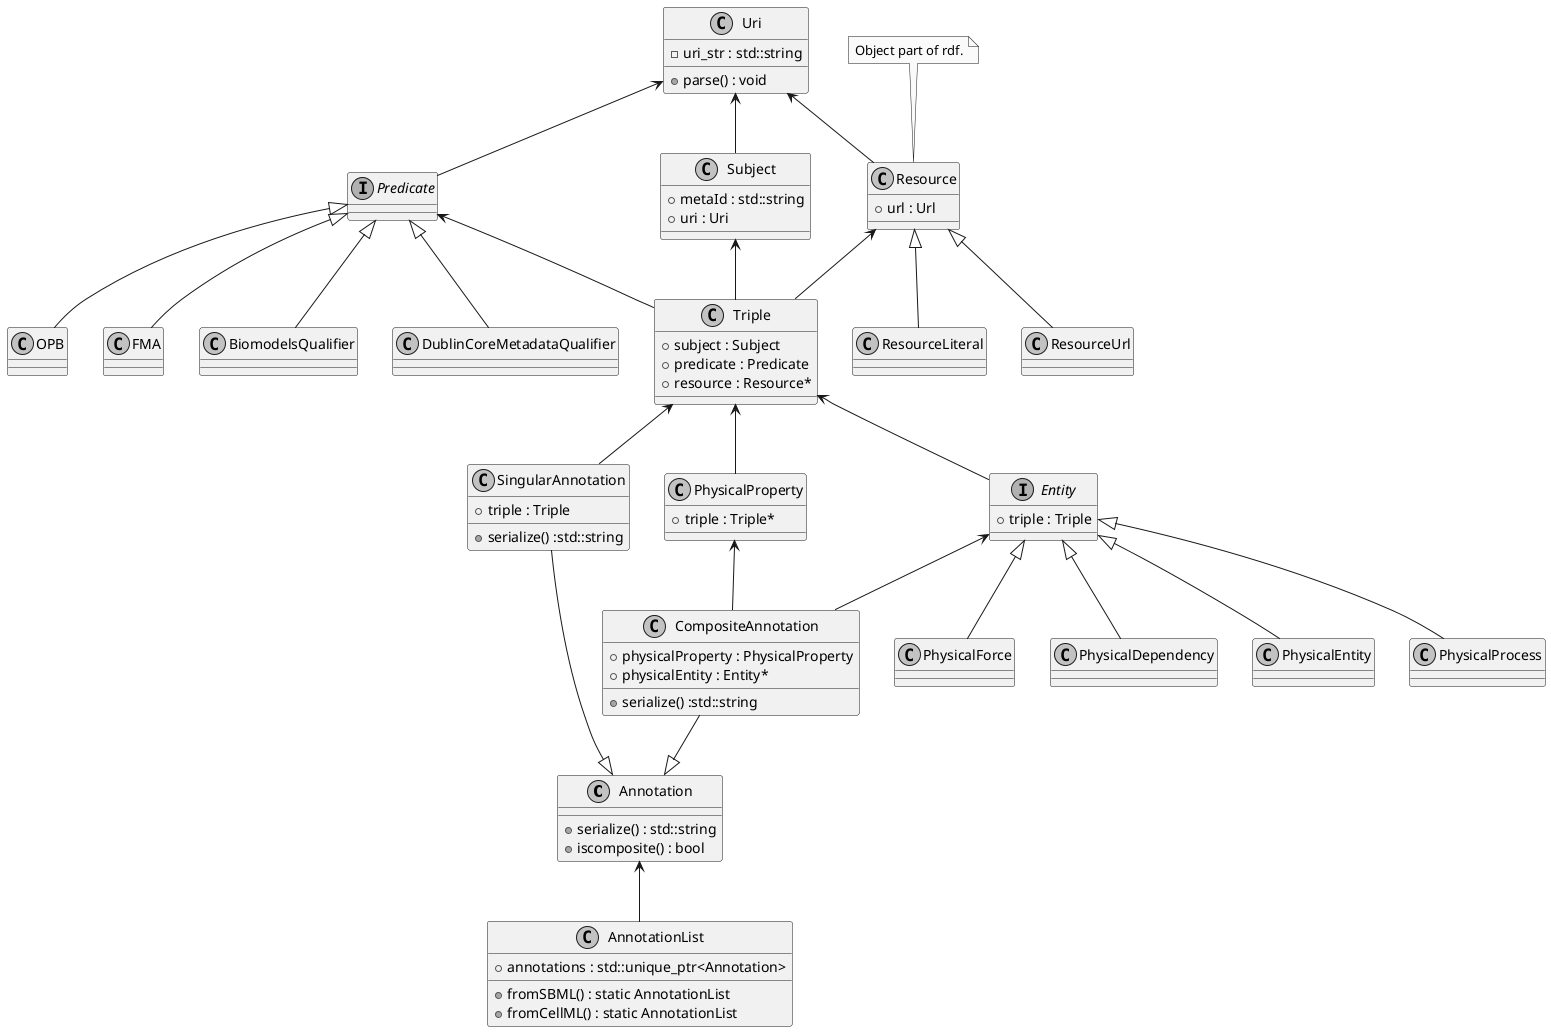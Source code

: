 @startuml
skinparam monochrome true

'Base class for all annotations
class Annotation {
    + serialize() : std::string
    + iscomposite() : bool
}
'Q) Conceptually, could we use an isa relationshop between singular annotation and Triple?

'Should these be strings??
'each attribute here should themselves be an annotation unit?
'class ModelLevelAnnotation {
'    + pubmedID : Triple
'    + author : Triple
'    + description : Triple
'}
'
'Triple <-- ModelLevelAnnotation
'SingularAnnotation <|-- ModelLevelAnnotation

class SingularAnnotation {
    + triple : Triple
    + serialize() :std::string
}

'Not sure what type the physicalEntity / physicalProperty should have.
'Not sure what the physicalEntity should be called.
'From section 2.27 of omex metadata spec: physical entity, process, force or dependency that bears the physical property.
class CompositeAnnotation {
    + physicalProperty : PhysicalProperty
    + physicalEntity : Entity*
    + serialize() :std::string
}

SingularAnnotation --|> Annotation
CompositeAnnotation --|> Annotation
Triple <-- SingularAnnotation


'Its possible this may serve as feedback for Max's document. The way its currently
'structured, leads us to think model level, semantic, non-semantic and composite
'annotations are separate types of annotation. Is this the case? Or are model level
'annotations also singular/composite annotations? From this document, the relationship
'between these types of annotation are not completly clear

'AnnotationBase <|-- SingularAnnotation
'AnnotationBase <|-- CompositeAnnotation

'Should there be some kind of interface to the identifiers.org website?
class Uri {
    - uri_str : std::string
    + parse() : void
}


class Subject {
    + metaId : std::string
    + uri : Uri
}

interface Predicate {}

class Resource {
    + url : Url
}

class ResourceUrl {}

class ResourceLiteral {}

Resource <|-- ResourceUrl
Resource <|-- ResourceLiteral

note top of Resource
    Object part of rdf.
end note


class Triple {
    + subject : Subject
    + predicate : Predicate
    + resource : Resource*
}

Subject <-- Triple
Predicate <-- Triple
Resource <-- Triple


Uri <-- Subject
Uri <-- Predicate
Uri <-- Resource

'Triple <-- AnnotationBase

class BiomodelsQualifier {

}

class DublinCoreMetadataQualifier {

}

class OPB {

}

class FMA {

}

Predicate <|-- BiomodelsQualifier
Predicate <|-- DublinCoreMetadataQualifier
Predicate <|-- OPB
Predicate <|-- FMA



class PhysicalProperty {
    + triple : Triple*
}
Triple <-- PhysicalProperty

interface Entity {
    + triple : Triple
}
Triple <-- Entity

class PhysicalEntity {}
class PhysicalProcess {}
class PhysicalForce {}
class PhysicalDependency {}

Entity <|-- PhysicalEntity
Entity <|-- PhysicalProcess
Entity <|-- PhysicalForce
Entity <|-- PhysicalDependency

Entity <-- CompositeAnnotation
PhysicalProperty <-- CompositeAnnotation


class AnnotationList {
    + annotations : std::unique_ptr<Annotation>
    + fromSBML() : static AnnotationList
    + fromCellML() : static AnnotationList
}

Annotation <-- AnnotationList





@enduml